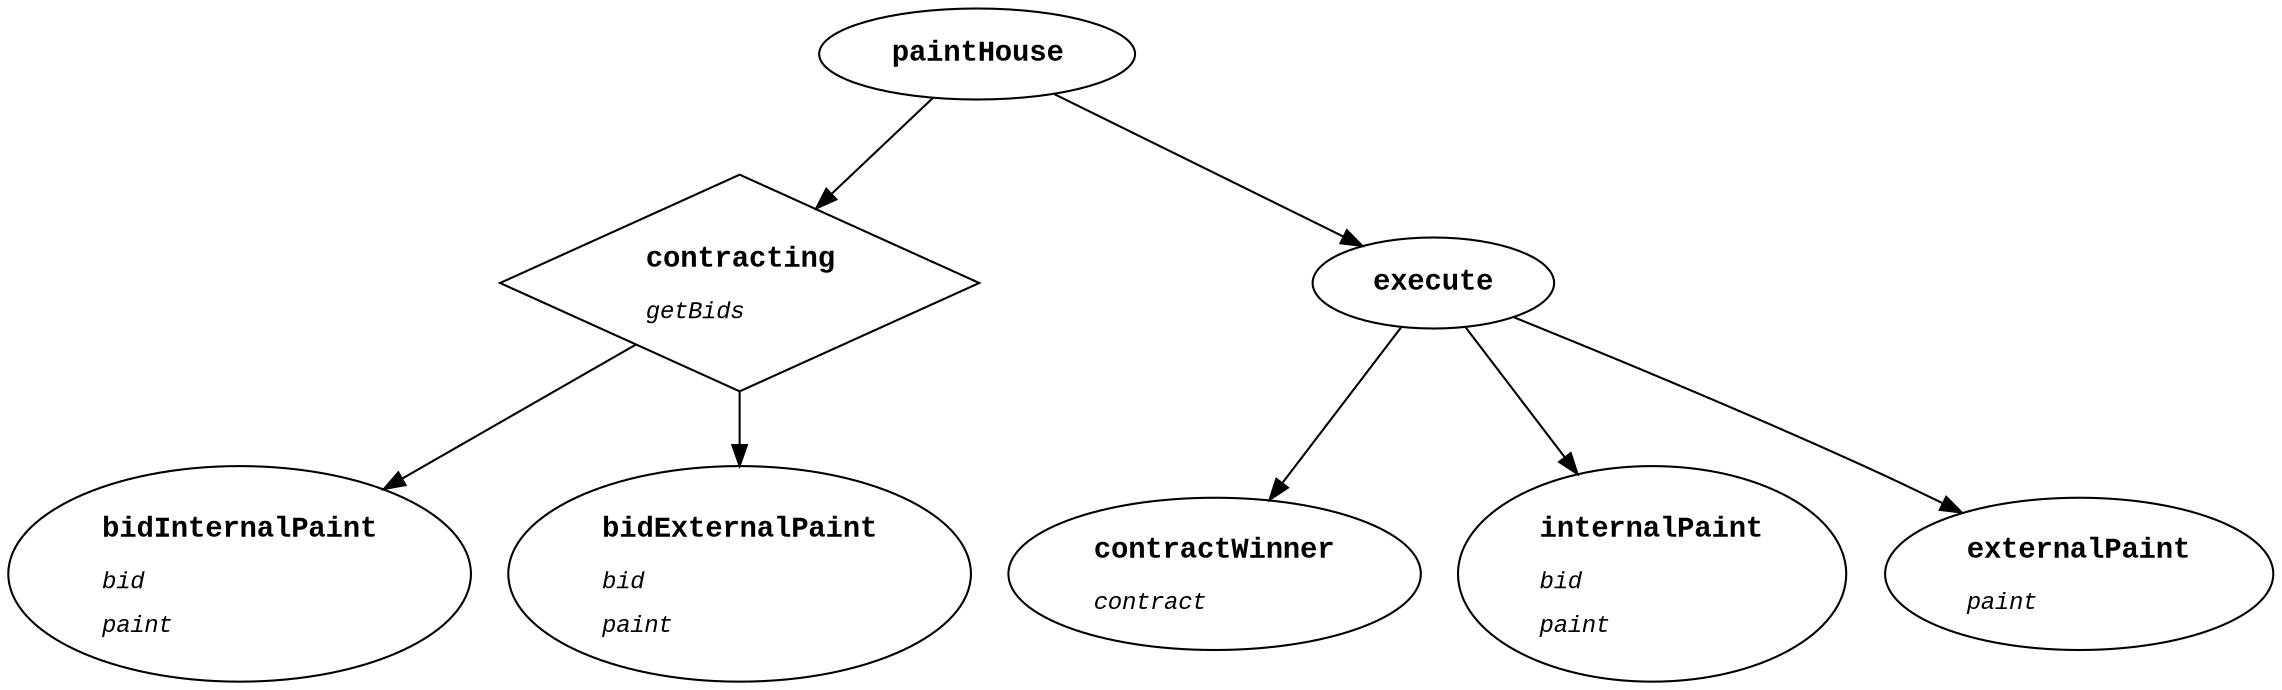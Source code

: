 digraph G {
	"paintHouse" [ style = "filled" fillcolor = "white" fontname = "Courier New" shape = "ellipse" label = <<table border="0" cellborder="0"><tr><td align="center"><b>paintHouse</b></td></tr></table>> ];
	"contracting" [ style = "filled" fillcolor = "white" fontname = "Courier New" shape = "diamond" label = <<table border="0" cellborder="0"><tr><td align="center"><font color="black"><b>contracting</b></font></td></tr><tr><td align="left"><sub><i>getBids</i></sub></td></tr></table>> ];
	paintHouse->contracting;
	"bidInternalPaint" [ style = "filled" fillcolor = "white" fontname = "Courier New" shape = "ellipse" label = <<table border="0" cellborder="0"><tr><td align="center"><b>bidInternalPaint</b></td></tr><tr><td align="left"><sub><i>bid</i></sub></td></tr><tr><td align="left"><sub><i>paint</i></sub></td></tr></table>> ];
	contracting->bidInternalPaint;
	"bidExternalPaint" [ style = "filled" fillcolor = "white" fontname = "Courier New" shape = "ellipse" label = <<table border="0" cellborder="0"><tr><td align="center"><b>bidExternalPaint</b></td></tr><tr><td align="left"><sub><i>bid</i></sub></td></tr><tr><td align="left"><sub><i>paint</i></sub></td></tr></table>> ];
	contracting->bidExternalPaint;
	"execute" [ style = "filled" fillcolor = "white" fontname = "Courier New" shape = "ellipse" label = <<table border="0" cellborder="0"><tr><td align="center"><b>execute</b></td></tr></table>> ];
	paintHouse->execute;
	"contractWinner" [ style = "filled" fillcolor = "white" fontname = "Courier New" shape = "ellipse" label = <<table border="0" cellborder="0"><tr><td align="center"><b>contractWinner</b></td></tr><tr><td align="left"><sub><i>contract</i></sub></td></tr></table>> ];
	execute->contractWinner;
	"internalPaint" [ style = "filled" fillcolor = "white" fontname = "Courier New" shape = "ellipse" label = <<table border="0" cellborder="0"><tr><td align="center"><b>internalPaint</b></td></tr><tr><td align="left"><sub><i>bid</i></sub></td></tr><tr><td align="left"><sub><i>paint</i></sub></td></tr></table>> ];
	execute->internalPaint;
	"externalPaint" [ style = "filled" fillcolor = "white" fontname = "Courier New" shape = "ellipse" label = <<table border="0" cellborder="0"><tr><td align="center"><b>externalPaint</b></td></tr><tr><td align="left"><sub><i>paint</i></sub></td></tr></table>> ];
	execute->externalPaint;
}
